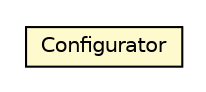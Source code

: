#!/usr/local/bin/dot
#
# Class diagram 
# Generated by UMLGraph version R5_6-24-gf6e263 (http://www.umlgraph.org/)
#

digraph G {
	edge [fontname="Helvetica",fontsize=10,labelfontname="Helvetica",labelfontsize=10];
	node [fontname="Helvetica",fontsize=10,shape=plaintext];
	nodesep=0.25;
	ranksep=0.5;
	// org.universAAL.ucc.configuration.model.Configurator
	c3075916 [label=<<table title="org.universAAL.ucc.configuration.model.Configurator" border="0" cellborder="1" cellspacing="0" cellpadding="2" port="p" bgcolor="lemonChiffon" href="./Configurator.html">
		<tr><td><table border="0" cellspacing="0" cellpadding="1">
<tr><td align="center" balign="center"> Configurator </td></tr>
		</table></td></tr>
		</table>>, URL="./Configurator.html", fontname="Helvetica", fontcolor="black", fontsize=10.0];
}

